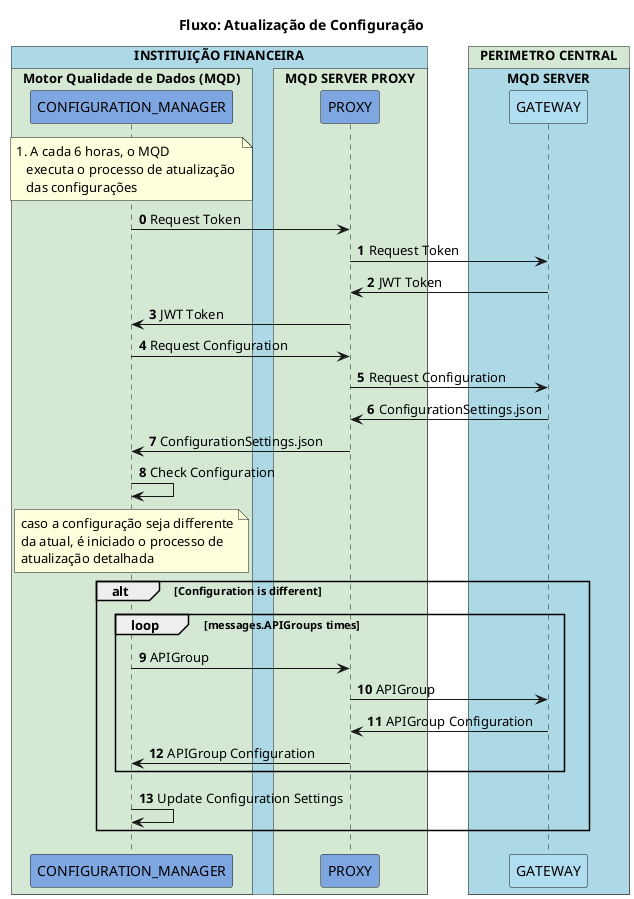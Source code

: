 @startuml
title Fluxo: Atualização de Configuração

!pragma teoz true
box "INSTITUIÇÃO FINANCEIRA" #LightBlue
   box "Motor Qualidade de Dados (MQD)" #D5E8D4
     participant CONFIGURATION_MANAGER #7EA6E0
   end box
   box "MQD SERVER PROXY" #D5E8D4
     participant PROXY #7EA6E0
   end box
end box

box "PERIMETRO CENTRAL" #D5E8D4
   box "MQD SERVER" #LightBlue
     participant GATEWAY #B1DDF0
   end box
end box

note over CONFIGURATION_MANAGER 
   1. A cada 6 horas, o MQD
      executa o processo de atualização 
      das configurações
end note

autonumber 0
CONFIGURATION_MANAGER -> PROXY: Request Token
PROXY -> GATEWAY: Request Token
GATEWAY -> PROXY: JWT Token
PROXY -> CONFIGURATION_MANAGER: JWT Token


CONFIGURATION_MANAGER -> PROXY : Request Configuration
PROXY -> GATEWAY : Request Configuration
GATEWAY -> PROXY: ConfigurationSettings.json
PROXY -> CONFIGURATION_MANAGER: ConfigurationSettings.json

CONFIGURATION_MANAGER -> CONFIGURATION_MANAGER: Check Configuration

note over CONFIGURATION_MANAGER 
   caso a configuração seja differente
   da atual, é iniciado o processo de 
   atualização detalhada
end note

alt Configuration is different
   loop messages.APIGroups times
      CONFIGURATION_MANAGER -> PROXY: APIGroup
      PROXY -> GATEWAY: APIGroup
      GATEWAY -> PROXY :APIGroup Configuration
      PROXY -> CONFIGURATION_MANAGER :APIGroup Configuration
   end
  
   CONFIGURATION_MANAGER -> CONFIGURATION_MANAGER : Update Configuration Settings

end
@enduml